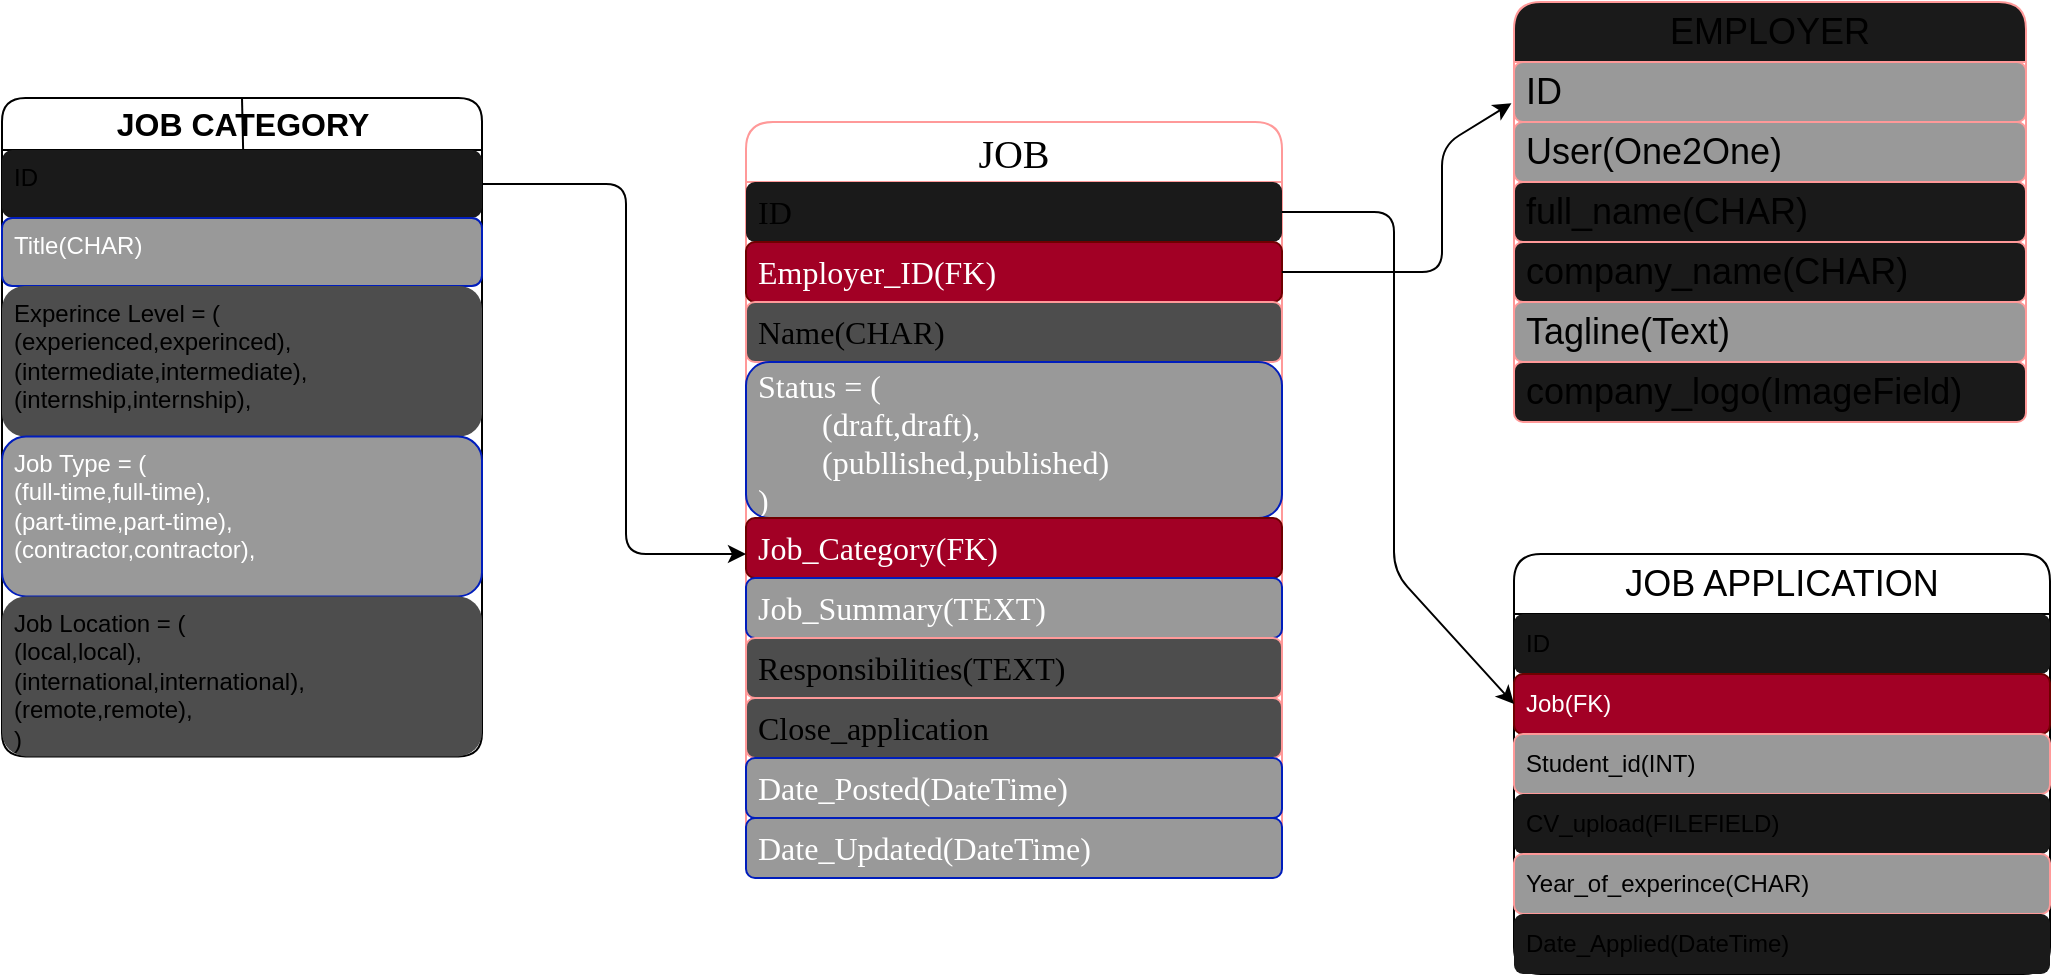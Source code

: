 <mxfile>
    <diagram id="-_R6i1YwqpkWOI7b-qS1" name="Page-1">
        <mxGraphModel dx="1216" dy="800" grid="1" gridSize="12" guides="1" tooltips="1" connect="1" arrows="1" fold="1" page="1" pageScale="1" pageWidth="1169" pageHeight="827" math="0" shadow="0">
            <root>
                <mxCell id="0"/>
                <mxCell id="1" parent="0"/>
                <mxCell id="21" value="" style="group;rounded=1;" parent="1" vertex="1" connectable="0">
                    <mxGeometry x="60" y="72" width="242" height="256" as="geometry"/>
                </mxCell>
                <mxCell id="19" style="edgeStyle=none;html=1;exitX=0.5;exitY=0;exitDx=0;exitDy=0;fontSize=18;" parent="21" source="2" edge="1">
                    <mxGeometry relative="1" as="geometry">
                        <mxPoint x="121" y="33.6" as="targetPoint"/>
                    </mxGeometry>
                </mxCell>
                <mxCell id="2" value="&lt;font size=&quot;3&quot;&gt;&lt;b&gt;JOB CATEGORY&lt;/b&gt;&lt;/font&gt;" style="swimlane;fontStyle=0;childLayout=stackLayout;horizontal=1;startSize=26;fillColor=none;horizontalStack=0;resizeParent=1;resizeParentMax=0;resizeLast=0;collapsible=1;marginBottom=0;html=1;rounded=1;" parent="21" vertex="1">
                    <mxGeometry y="-12" width="240" height="329.2" as="geometry"/>
                </mxCell>
                <mxCell id="22" value="ID" style="text;align=left;verticalAlign=top;spacingLeft=4;spacingRight=4;overflow=hidden;rotatable=0;points=[[0,0.5],[1,0.5]];portConstraint=eastwest;whiteSpace=wrap;html=1;fillStyle=solid;rounded=1;fillColor=#1A1A1A;" parent="2" vertex="1">
                    <mxGeometry y="26" width="240" height="34" as="geometry"/>
                </mxCell>
                <mxCell id="23" value="Title(CHAR)" style="text;align=left;verticalAlign=top;spacingLeft=4;spacingRight=4;overflow=hidden;rotatable=0;points=[[0,0.5],[1,0.5]];portConstraint=eastwest;whiteSpace=wrap;html=1;fillStyle=solid;fillColor=#999999;rounded=1;fontColor=#ffffff;strokeColor=#001DBC;" parent="2" vertex="1">
                    <mxGeometry y="60" width="240" height="34" as="geometry"/>
                </mxCell>
                <mxCell id="3" value="Experince Level = (&lt;br&gt;&lt;span style=&quot;&quot;&gt;&#9;&lt;/span&gt;(experienced,experinced),&lt;br&gt;&lt;span style=&quot;&quot;&gt;&#9;&lt;/span&gt;(intermediate,intermediate),&lt;br&gt;(internship,internship),&lt;br&gt;&lt;span style=&quot;&quot;&gt;&#9;&lt;/span&gt;&lt;br&gt;)" style="text;strokeColor=none;fillColor=#4D4D4D;align=left;verticalAlign=top;spacingLeft=4;spacingRight=4;overflow=hidden;rotatable=0;points=[[0,0.5],[1,0.5]];portConstraint=eastwest;whiteSpace=wrap;html=1;strokeWidth=11;gradientColor=none;rounded=1;" parent="2" vertex="1">
                    <mxGeometry y="94" width="240" height="75.2" as="geometry"/>
                </mxCell>
                <mxCell id="4" value="Job Type = (&lt;br&gt;(full-time,full-time),&lt;br&gt;(part-time,part-time),&lt;br&gt;(contractor,contractor),&lt;br&gt;&lt;br&gt;)" style="text;strokeColor=#001DBC;fillColor=#999999;align=left;verticalAlign=top;spacingLeft=4;spacingRight=4;overflow=hidden;rotatable=0;points=[[0,0.5],[1,0.5]];portConstraint=eastwest;whiteSpace=wrap;html=1;fillStyle=solid;rounded=1;fontColor=#ffffff;" parent="2" vertex="1">
                    <mxGeometry y="169.2" width="240" height="80" as="geometry"/>
                </mxCell>
                <mxCell id="5" value="Job Location = (&lt;br&gt;(local,local),&lt;br&gt;(international,international),&lt;br&gt;(remote,remote),&lt;br&gt;)" style="text;strokeColor=none;fillColor=#4D4D4D;align=left;verticalAlign=top;spacingLeft=4;spacingRight=4;overflow=hidden;rotatable=0;points=[[0,0.5],[1,0.5]];portConstraint=eastwest;whiteSpace=wrap;html=1;rounded=1;" parent="2" vertex="1">
                    <mxGeometry y="249.2" width="240" height="80" as="geometry"/>
                </mxCell>
                <mxCell id="24" value="&lt;font&gt;JOB&lt;/font&gt;" style="swimlane;fontStyle=0;childLayout=stackLayout;horizontal=1;startSize=30;horizontalStack=0;resizeParent=1;resizeParentMax=0;resizeLast=0;collapsible=1;marginBottom=0;whiteSpace=wrap;html=1;hachureGap=4;fontFamily=Times New Roman;fontSize=20;fillColor=default;rounded=1;strokeColor=#FF9999;" parent="1" vertex="1">
                    <mxGeometry x="432" y="72" width="268" height="378" as="geometry"/>
                </mxCell>
                <mxCell id="25" value="ID" style="text;align=left;verticalAlign=middle;spacingLeft=4;spacingRight=4;overflow=hidden;points=[[0,0.5],[1,0.5]];portConstraint=eastwest;rotatable=0;whiteSpace=wrap;html=1;fontSize=16;hachureGap=4;fontFamily=Times New Roman;rounded=1;fillColor=#1A1A1A;" parent="24" vertex="1">
                    <mxGeometry y="30" width="268" height="30" as="geometry"/>
                </mxCell>
                <mxCell id="77" value="Employer_ID(FK)" style="text;strokeColor=#6F0000;fillColor=#a20025;align=left;verticalAlign=middle;spacingLeft=4;spacingRight=4;overflow=hidden;points=[[0,0.5],[1,0.5]];portConstraint=eastwest;rotatable=0;whiteSpace=wrap;html=1;fontSize=16;hachureGap=4;fontFamily=Times New Roman;rounded=1;fontColor=#ffffff;" parent="24" vertex="1">
                    <mxGeometry y="60" width="268" height="30" as="geometry"/>
                </mxCell>
                <mxCell id="26" value="Name(CHAR)" style="text;strokeColor=#FF9999;fillColor=#4D4D4D;align=left;verticalAlign=middle;spacingLeft=4;spacingRight=4;overflow=hidden;points=[[0,0.5],[1,0.5]];portConstraint=eastwest;rotatable=0;whiteSpace=wrap;html=1;fontSize=16;hachureGap=4;fontFamily=Times New Roman;rounded=1;" parent="24" vertex="1">
                    <mxGeometry y="90" width="268" height="30" as="geometry"/>
                </mxCell>
                <mxCell id="45" value="Status = (&lt;br&gt;&lt;span style=&quot;white-space: pre;&quot;&gt;&lt;span style=&quot;white-space: pre;&quot;&gt;&#9;&lt;/span&gt;(draft,draft),&lt;br/&gt;&lt;span style=&quot;white-space: pre;&quot;&gt;&#9;&lt;/span&gt;(publlished,published)&#9;&lt;/span&gt;&lt;br&gt;)" style="text;strokeColor=#001DBC;fillColor=#999999;align=left;verticalAlign=middle;spacingLeft=4;spacingRight=4;overflow=hidden;points=[[0,0.5],[1,0.5]];portConstraint=eastwest;rotatable=0;whiteSpace=wrap;html=1;fontSize=16;hachureGap=4;fontFamily=Times New Roman;rounded=1;fontColor=#ffffff;" parent="24" vertex="1">
                    <mxGeometry y="120" width="268" height="78" as="geometry"/>
                </mxCell>
                <mxCell id="43" value="Job_Category(FK)" style="text;strokeColor=#6F0000;fillColor=#a20025;align=left;verticalAlign=middle;spacingLeft=4;spacingRight=4;overflow=hidden;points=[[0,0.5],[1,0.5]];portConstraint=eastwest;rotatable=0;whiteSpace=wrap;html=1;fontSize=16;hachureGap=4;fontFamily=Times New Roman;rounded=1;fontColor=#ffffff;" parent="24" vertex="1">
                    <mxGeometry y="198" width="268" height="30" as="geometry"/>
                </mxCell>
                <mxCell id="42" value="Job_Summary(TEXT)" style="text;strokeColor=#001DBC;fillColor=#999999;align=left;verticalAlign=middle;spacingLeft=4;spacingRight=4;overflow=hidden;points=[[0,0.5],[1,0.5]];portConstraint=eastwest;rotatable=0;whiteSpace=wrap;html=1;fontSize=16;hachureGap=4;fontFamily=Times New Roman;rounded=1;fontColor=#ffffff;" parent="24" vertex="1">
                    <mxGeometry y="228" width="268" height="30" as="geometry"/>
                </mxCell>
                <mxCell id="44" value="Responsibilities(TEXT)" style="text;strokeColor=#FF9999;fillColor=#4D4D4D;align=left;verticalAlign=middle;spacingLeft=4;spacingRight=4;overflow=hidden;points=[[0,0.5],[1,0.5]];portConstraint=eastwest;rotatable=0;whiteSpace=wrap;html=1;fontSize=16;hachureGap=4;fontFamily=Times New Roman;rounded=1;" parent="24" vertex="1">
                    <mxGeometry y="258" width="268" height="30" as="geometry"/>
                </mxCell>
                <mxCell id="96" value="Close_application" style="text;strokeColor=#FF9999;fillColor=#4D4D4D;align=left;verticalAlign=middle;spacingLeft=4;spacingRight=4;overflow=hidden;points=[[0,0.5],[1,0.5]];portConstraint=eastwest;rotatable=0;whiteSpace=wrap;html=1;fontSize=16;hachureGap=4;fontFamily=Times New Roman;rounded=1;" parent="24" vertex="1">
                    <mxGeometry y="288" width="268" height="30" as="geometry"/>
                </mxCell>
                <mxCell id="95" value="Date_Posted(DateTime)" style="text;strokeColor=#001DBC;fillColor=#999999;align=left;verticalAlign=middle;spacingLeft=4;spacingRight=4;overflow=hidden;points=[[0,0.5],[1,0.5]];portConstraint=eastwest;rotatable=0;whiteSpace=wrap;html=1;fontSize=16;hachureGap=4;fontFamily=Times New Roman;rounded=1;fontColor=#ffffff;" parent="24" vertex="1">
                    <mxGeometry y="318" width="268" height="30" as="geometry"/>
                </mxCell>
                <mxCell id="27" value="Date_Updated(DateTime)" style="text;strokeColor=#001DBC;fillColor=#999999;align=left;verticalAlign=middle;spacingLeft=4;spacingRight=4;overflow=hidden;points=[[0,0.5],[1,0.5]];portConstraint=eastwest;rotatable=0;whiteSpace=wrap;html=1;fontSize=16;hachureGap=4;fontFamily=Times New Roman;rounded=1;fontColor=#ffffff;" parent="24" vertex="1">
                    <mxGeometry y="348" width="268" height="30" as="geometry"/>
                </mxCell>
                <mxCell id="46" value="&lt;span style=&quot;font-size: 18px;&quot;&gt;JOB APPLICATION&lt;/span&gt;" style="swimlane;fontStyle=0;childLayout=stackLayout;horizontal=1;startSize=30;horizontalStack=0;resizeParent=1;resizeParentMax=0;resizeLast=0;collapsible=1;marginBottom=0;whiteSpace=wrap;html=1;rounded=1;glass=0;" parent="1" vertex="1">
                    <mxGeometry x="816" y="288" width="268" height="210" as="geometry"/>
                </mxCell>
                <mxCell id="47" value="ID" style="text;align=left;verticalAlign=middle;spacingLeft=4;spacingRight=4;overflow=hidden;points=[[0,0.5],[1,0.5]];portConstraint=eastwest;rotatable=0;whiteSpace=wrap;html=1;rounded=1;glass=0;fillColor=#1A1A1A;" parent="46" vertex="1">
                    <mxGeometry y="30" width="268" height="30" as="geometry"/>
                </mxCell>
                <mxCell id="48" value="Job(FK)" style="text;align=left;verticalAlign=middle;spacingLeft=4;spacingRight=4;overflow=hidden;points=[[0,0.5],[1,0.5]];portConstraint=eastwest;rotatable=0;whiteSpace=wrap;html=1;rounded=1;glass=0;fillColor=#a20025;fontColor=#ffffff;strokeColor=#6F0000;" parent="46" vertex="1">
                    <mxGeometry y="60" width="268" height="30" as="geometry"/>
                </mxCell>
                <mxCell id="50" value="Student_id(INT)" style="text;strokeColor=#FF9999;fillColor=#999999;align=left;verticalAlign=middle;spacingLeft=4;spacingRight=4;overflow=hidden;points=[[0,0.5],[1,0.5]];portConstraint=eastwest;rotatable=0;whiteSpace=wrap;html=1;rounded=1;glass=0;" parent="46" vertex="1">
                    <mxGeometry y="90" width="268" height="30" as="geometry"/>
                </mxCell>
                <mxCell id="52" value="CV_upload(FILEFIELD)" style="text;align=left;verticalAlign=middle;spacingLeft=4;spacingRight=4;overflow=hidden;points=[[0,0.5],[1,0.5]];portConstraint=eastwest;rotatable=0;whiteSpace=wrap;html=1;rounded=1;glass=0;fillColor=#1A1A1A;" parent="46" vertex="1">
                    <mxGeometry y="120" width="268" height="30" as="geometry"/>
                </mxCell>
                <mxCell id="51" value="Year_of_experince(CHAR)" style="text;strokeColor=#FF9999;fillColor=#999999;align=left;verticalAlign=middle;spacingLeft=4;spacingRight=4;overflow=hidden;points=[[0,0.5],[1,0.5]];portConstraint=eastwest;rotatable=0;whiteSpace=wrap;html=1;rounded=1;glass=0;" parent="46" vertex="1">
                    <mxGeometry y="150" width="268" height="30" as="geometry"/>
                </mxCell>
                <mxCell id="49" value="Date_Applied(DateTime)" style="text;align=left;verticalAlign=middle;spacingLeft=4;spacingRight=4;overflow=hidden;points=[[0,0.5],[1,0.5]];portConstraint=eastwest;rotatable=0;whiteSpace=wrap;html=1;rounded=1;glass=0;fillColor=#1A1A1A;" parent="46" vertex="1">
                    <mxGeometry y="180" width="268" height="30" as="geometry"/>
                </mxCell>
                <mxCell id="53" value="EMPLOYER" style="swimlane;fontStyle=0;childLayout=stackLayout;horizontal=1;startSize=30;horizontalStack=0;resizeParent=1;resizeParentMax=0;resizeLast=0;collapsible=1;marginBottom=0;whiteSpace=wrap;html=1;rounded=1;glass=0;strokeColor=#FF9999;fontSize=18;fillColor=#1A1A1A;" parent="1" vertex="1">
                    <mxGeometry x="816" y="12" width="256" height="210" as="geometry"/>
                </mxCell>
                <mxCell id="55" value="ID" style="text;strokeColor=#FF9999;fillColor=#999999;align=left;verticalAlign=middle;spacingLeft=4;spacingRight=4;overflow=hidden;points=[[0,0.5],[1,0.5]];portConstraint=eastwest;rotatable=0;whiteSpace=wrap;html=1;rounded=1;glass=0;fontSize=18;" parent="53" vertex="1">
                    <mxGeometry y="30" width="256" height="30" as="geometry"/>
                </mxCell>
                <mxCell id="94" value="User(One2One)" style="text;strokeColor=#FF9999;fillColor=#999999;align=left;verticalAlign=middle;spacingLeft=4;spacingRight=4;overflow=hidden;points=[[0,0.5],[1,0.5]];portConstraint=eastwest;rotatable=0;whiteSpace=wrap;html=1;rounded=1;glass=0;fontSize=18;" parent="53" vertex="1">
                    <mxGeometry y="60" width="256" height="30" as="geometry"/>
                </mxCell>
                <mxCell id="54" value="full_name(CHAR)" style="text;strokeColor=#FF9999;fillColor=#1A1A1A;align=left;verticalAlign=middle;spacingLeft=4;spacingRight=4;overflow=hidden;points=[[0,0.5],[1,0.5]];portConstraint=eastwest;rotatable=0;whiteSpace=wrap;html=1;rounded=1;glass=0;fontSize=18;" parent="53" vertex="1">
                    <mxGeometry y="90" width="256" height="30" as="geometry"/>
                </mxCell>
                <mxCell id="97" value="company_name(CHAR)" style="text;strokeColor=#FF9999;fillColor=#1A1A1A;align=left;verticalAlign=middle;spacingLeft=4;spacingRight=4;overflow=hidden;points=[[0,0.5],[1,0.5]];portConstraint=eastwest;rotatable=0;whiteSpace=wrap;html=1;rounded=1;glass=0;fontSize=18;" vertex="1" parent="53">
                    <mxGeometry y="120" width="256" height="30" as="geometry"/>
                </mxCell>
                <mxCell id="65" value="Tagline(Text)" style="text;strokeColor=#FF9999;fillColor=#999999;align=left;verticalAlign=middle;spacingLeft=4;spacingRight=4;overflow=hidden;points=[[0,0.5],[1,0.5]];portConstraint=eastwest;rotatable=0;whiteSpace=wrap;html=1;rounded=1;glass=0;fontSize=18;" parent="53" vertex="1">
                    <mxGeometry y="150" width="256" height="30" as="geometry"/>
                </mxCell>
                <mxCell id="56" value="company_logo(ImageField)" style="text;strokeColor=#FF9999;fillColor=#1A1A1A;align=left;verticalAlign=middle;spacingLeft=4;spacingRight=4;overflow=hidden;points=[[0,0.5],[1,0.5]];portConstraint=eastwest;rotatable=0;whiteSpace=wrap;html=1;rounded=1;glass=0;fontSize=18;" parent="53" vertex="1">
                    <mxGeometry y="180" width="256" height="30" as="geometry"/>
                </mxCell>
                <mxCell id="74" style="edgeStyle=none;html=1;fontSize=18;exitX=1;exitY=0.5;exitDx=0;exitDy=0;" parent="1" source="22" edge="1">
                    <mxGeometry relative="1" as="geometry">
                        <mxPoint x="432" y="288" as="targetPoint"/>
                        <Array as="points">
                            <mxPoint x="372" y="103"/>
                            <mxPoint x="372" y="288"/>
                        </Array>
                    </mxGeometry>
                </mxCell>
                <mxCell id="76" style="edgeStyle=none;html=1;entryX=0;entryY=0.5;entryDx=0;entryDy=0;fontSize=18;exitX=1;exitY=0.5;exitDx=0;exitDy=0;" parent="1" source="25" target="48" edge="1">
                    <mxGeometry relative="1" as="geometry">
                        <mxPoint x="696" y="156" as="sourcePoint"/>
                        <Array as="points">
                            <mxPoint x="756" y="117"/>
                            <mxPoint x="756" y="240"/>
                            <mxPoint x="756" y="297"/>
                        </Array>
                    </mxGeometry>
                </mxCell>
                <mxCell id="93" style="edgeStyle=none;html=1;fontSize=18;exitX=1;exitY=0.5;exitDx=0;exitDy=0;entryX=-0.005;entryY=0.687;entryDx=0;entryDy=0;entryPerimeter=0;" parent="1" source="77" target="55" edge="1">
                    <mxGeometry relative="1" as="geometry">
                        <mxPoint x="700" y="147" as="sourcePoint"/>
                        <mxPoint x="826.72" y="86.61" as="targetPoint"/>
                        <Array as="points">
                            <mxPoint x="720" y="147"/>
                            <mxPoint x="780" y="147"/>
                            <mxPoint x="780" y="84"/>
                        </Array>
                    </mxGeometry>
                </mxCell>
            </root>
        </mxGraphModel>
    </diagram>
</mxfile>
